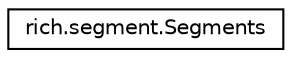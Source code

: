 digraph "Graphical Class Hierarchy"
{
 // LATEX_PDF_SIZE
  edge [fontname="Helvetica",fontsize="10",labelfontname="Helvetica",labelfontsize="10"];
  node [fontname="Helvetica",fontsize="10",shape=record];
  rankdir="LR";
  Node0 [label="rich.segment.Segments",height=0.2,width=0.4,color="black", fillcolor="white", style="filled",URL="$classrich_1_1segment_1_1Segments.html",tooltip=" "];
}
